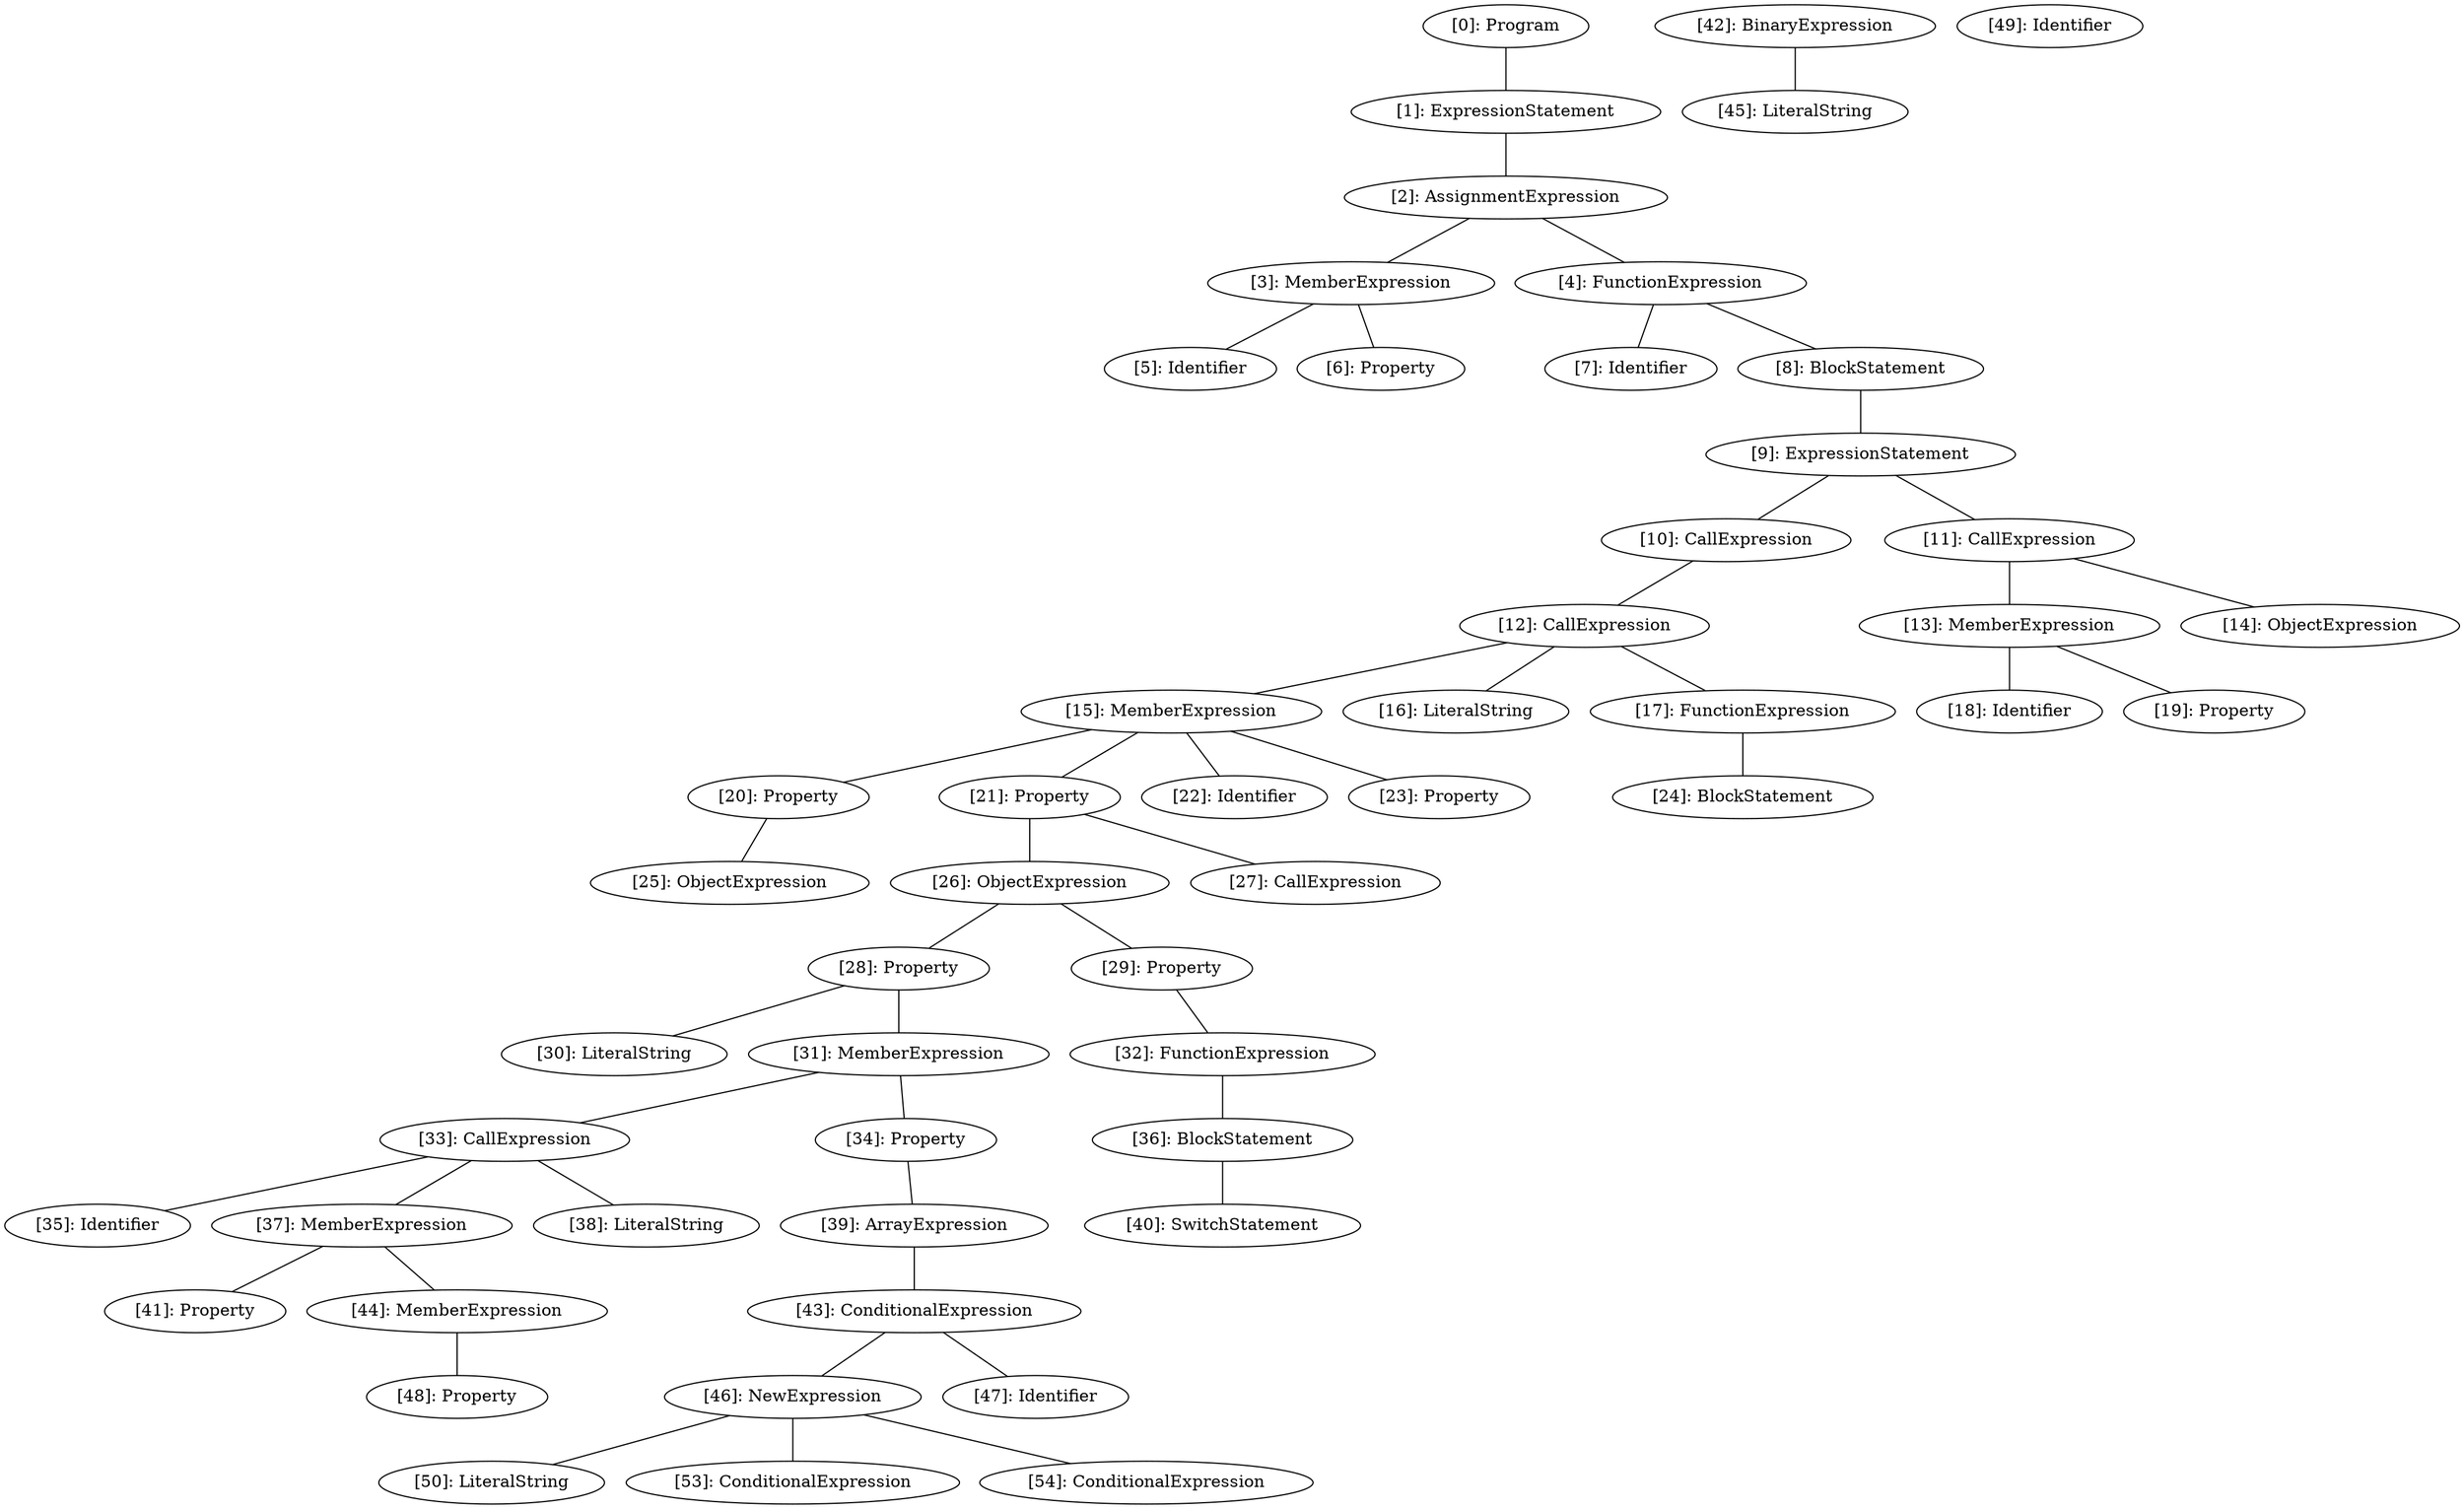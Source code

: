 // Result
graph {
	0 [label="[0]: Program"]
	1 [label="[1]: ExpressionStatement"]
	2 [label="[2]: AssignmentExpression"]
	3 [label="[3]: MemberExpression"]
	4 [label="[4]: FunctionExpression"]
	5 [label="[5]: Identifier"]
	6 [label="[6]: Property"]
	7 [label="[7]: Identifier"]
	8 [label="[8]: BlockStatement"]
	9 [label="[9]: ExpressionStatement"]
	10 [label="[10]: CallExpression"]
	11 [label="[11]: CallExpression"]
	12 [label="[12]: CallExpression"]
	13 [label="[13]: MemberExpression"]
	14 [label="[14]: ObjectExpression"]
	15 [label="[15]: MemberExpression"]
	16 [label="[16]: LiteralString"]
	17 [label="[17]: FunctionExpression"]
	18 [label="[18]: Identifier"]
	19 [label="[19]: Property"]
	20 [label="[20]: Property"]
	21 [label="[21]: Property"]
	22 [label="[22]: Identifier"]
	23 [label="[23]: Property"]
	24 [label="[24]: BlockStatement"]
	25 [label="[25]: ObjectExpression"]
	26 [label="[26]: ObjectExpression"]
	27 [label="[27]: CallExpression"]
	28 [label="[28]: Property"]
	29 [label="[29]: Property"]
	30 [label="[30]: LiteralString"]
	31 [label="[31]: MemberExpression"]
	32 [label="[32]: FunctionExpression"]
	33 [label="[33]: CallExpression"]
	34 [label="[34]: Property"]
	35 [label="[35]: Identifier"]
	36 [label="[36]: BlockStatement"]
	37 [label="[37]: MemberExpression"]
	38 [label="[38]: LiteralString"]
	39 [label="[39]: ArrayExpression"]
	40 [label="[40]: SwitchStatement"]
	41 [label="[41]: Property"]
	42 [label="[42]: BinaryExpression"]
	43 [label="[43]: ConditionalExpression"]
	44 [label="[44]: MemberExpression"]
	45 [label="[45]: LiteralString"]
	46 [label="[46]: NewExpression"]
	47 [label="[47]: Identifier"]
	48 [label="[48]: Property"]
	49 [label="[49]: Identifier"]
	50 [label="[50]: LiteralString"]
	53 [label="[53]: ConditionalExpression"]
	54 [label="[54]: ConditionalExpression"]
	0 -- 1
	1 -- 2
	2 -- 3
	2 -- 4
	3 -- 5
	3 -- 6
	4 -- 7
	4 -- 8
	8 -- 9
	9 -- 10
	9 -- 11
	10 -- 12
	11 -- 13
	11 -- 14
	12 -- 15
	12 -- 16
	12 -- 17
	13 -- 18
	13 -- 19
	15 -- 20
	15 -- 21
	15 -- 22
	15 -- 23
	17 -- 24
	20 -- 25
	21 -- 26
	21 -- 27
	26 -- 28
	26 -- 29
	28 -- 30
	28 -- 31
	29 -- 32
	31 -- 33
	31 -- 34
	32 -- 36
	33 -- 35
	33 -- 37
	33 -- 38
	34 -- 39
	36 -- 40
	37 -- 41
	37 -- 44
	39 -- 43
	42 -- 45
	43 -- 46
	43 -- 47
	44 -- 48
	46 -- 50
	46 -- 53
	46 -- 54
}
